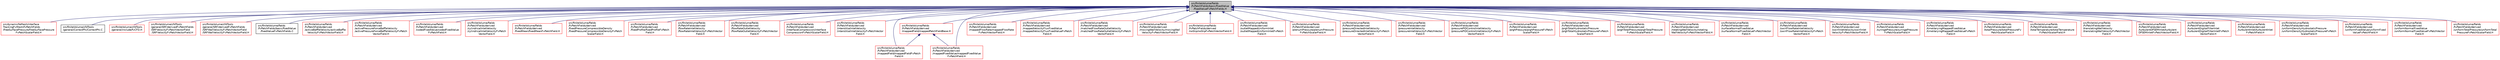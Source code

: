 digraph "src/finiteVolume/fields/fvPatchFields/basic/fixedValue/fixedValueFvPatchFields.H"
{
  bgcolor="transparent";
  edge [fontname="Helvetica",fontsize="10",labelfontname="Helvetica",labelfontsize="10"];
  node [fontname="Helvetica",fontsize="10",shape=record];
  Node1 [label="src/finiteVolume/fields\l/fvPatchFields/basic/fixedValue\l/fixedValueFvPatchFields.H",height=0.2,width=0.4,color="black", fillcolor="grey75", style="filled" fontcolor="black"];
  Node1 -> Node2 [dir="back",color="midnightblue",fontsize="10",style="solid",fontname="Helvetica"];
  Node2 [label="src/dynamicFaMesh/interface\lTrackingFvMesh/fvPatchFields\l/freeSurfacePressure/freeSurfacePressure\lFvPatchScalarField.H",height=0.2,width=0.4,color="red",URL="$freeSurfacePressureFvPatchScalarField_8H.html"];
  Node1 -> Node3 [dir="back",color="midnightblue",fontsize="10",style="solid",fontname="Helvetica"];
  Node3 [label="src/finiteVolume/cfdTools\l/general/CorrectPhi/CorrectPhi.C",height=0.2,width=0.4,color="black",URL="$CorrectPhi_8C.html"];
  Node1 -> Node4 [dir="back",color="midnightblue",fontsize="10",style="solid",fontname="Helvetica"];
  Node4 [label="src/finiteVolume/cfdTools\l/general/include/fvCFD.H",height=0.2,width=0.4,color="red",URL="$fvCFD_8H.html"];
  Node1 -> Node5 [dir="back",color="midnightblue",fontsize="10",style="solid",fontname="Helvetica"];
  Node5 [label="src/finiteVolume/cfdTools\l/general/SRF/derivedFvPatchFields\l/SRFVelocityFvPatchVectorField\l/SRFVelocityFvPatchVectorField.H",height=0.2,width=0.4,color="red",URL="$SRFVelocityFvPatchVectorField_8H.html"];
  Node1 -> Node6 [dir="back",color="midnightblue",fontsize="10",style="solid",fontname="Helvetica"];
  Node6 [label="src/finiteVolume/cfdTools\l/general/SRF/derivedFvPatchFields\l/SRFWallVelocityFvPatchVectorField\l/SRFWallVelocityFvPatchVectorField.H",height=0.2,width=0.4,color="red",URL="$SRFWallVelocityFvPatchVectorField_8H.html"];
  Node1 -> Node7 [dir="back",color="midnightblue",fontsize="10",style="solid",fontname="Helvetica"];
  Node7 [label="src/finiteVolume/fields\l/fvPatchFields/basic/fixedValue\l/fixedValueFvPatchFields.C",height=0.2,width=0.4,color="black",URL="$fixedValueFvPatchFields_8C.html"];
  Node1 -> Node8 [dir="back",color="midnightblue",fontsize="10",style="solid",fontname="Helvetica"];
  Node8 [label="src/finiteVolume/fields\l/fvPatchFields/derived\l/activeBaffleVelocity/activeBaffle\lVelocityFvPatchVectorField.H",height=0.2,width=0.4,color="red",URL="$activeBaffleVelocityFvPatchVectorField_8H.html"];
  Node1 -> Node9 [dir="back",color="midnightblue",fontsize="10",style="solid",fontname="Helvetica"];
  Node9 [label="src/finiteVolume/fields\l/fvPatchFields/derived\l/activePressureForceBaffleVelocity\l/activePressureForceBaffleVelocityFvPatch\lVectorField.H",height=0.2,width=0.4,color="red",URL="$activePressureForceBaffleVelocityFvPatchVectorField_8H.html"];
  Node1 -> Node10 [dir="back",color="midnightblue",fontsize="10",style="solid",fontname="Helvetica"];
  Node10 [label="src/finiteVolume/fields\l/fvPatchFields/derived\l/codedFixedValue/codedFixedValue\lFvPatchField.H",height=0.2,width=0.4,color="red",URL="$codedFixedValueFvPatchField_8H.html"];
  Node1 -> Node11 [dir="back",color="midnightblue",fontsize="10",style="solid",fontname="Helvetica"];
  Node11 [label="src/finiteVolume/fields\l/fvPatchFields/derived\l/cylindricalInletVelocity\l/cylindricalInletVelocityFvPatch\lVectorField.H",height=0.2,width=0.4,color="red",URL="$cylindricalInletVelocityFvPatchVectorField_8H.html"];
  Node1 -> Node12 [dir="back",color="midnightblue",fontsize="10",style="solid",fontname="Helvetica"];
  Node12 [label="src/finiteVolume/fields\l/fvPatchFields/derived\l/fixedMean/fixedMeanFvPatchField.H",height=0.2,width=0.4,color="red",URL="$fixedMeanFvPatchField_8H.html"];
  Node1 -> Node13 [dir="back",color="midnightblue",fontsize="10",style="solid",fontname="Helvetica"];
  Node13 [label="src/finiteVolume/fields\l/fvPatchFields/derived\l/fixedPressureCompressibleDensity\l/fixedPressureCompressibleDensityFvPatch\lScalarField.H",height=0.2,width=0.4,color="red",URL="$fixedPressureCompressibleDensityFvPatchScalarField_8H.html"];
  Node1 -> Node14 [dir="back",color="midnightblue",fontsize="10",style="solid",fontname="Helvetica"];
  Node14 [label="src/finiteVolume/fields\l/fvPatchFields/derived\l/fixedProfile/fixedProfileFvPatch\lField.H",height=0.2,width=0.4,color="red",URL="$fixedProfileFvPatchField_8H.html"];
  Node1 -> Node15 [dir="back",color="midnightblue",fontsize="10",style="solid",fontname="Helvetica"];
  Node15 [label="src/finiteVolume/fields\l/fvPatchFields/derived\l/flowRateInletVelocity\l/flowRateInletVelocityFvPatchVector\lField.H",height=0.2,width=0.4,color="red",URL="$flowRateInletVelocityFvPatchVectorField_8H.html"];
  Node1 -> Node16 [dir="back",color="midnightblue",fontsize="10",style="solid",fontname="Helvetica"];
  Node16 [label="src/finiteVolume/fields\l/fvPatchFields/derived\l/flowRateOutletVelocity\l/flowRateOutletVelocityFvPatchVector\lField.H",height=0.2,width=0.4,color="red",URL="$flowRateOutletVelocityFvPatchVectorField_8H.html"];
  Node1 -> Node17 [dir="back",color="midnightblue",fontsize="10",style="solid",fontname="Helvetica"];
  Node17 [label="src/finiteVolume/fields\l/fvPatchFields/derived\l/interfaceCompression/interface\lCompressionFvPatchScalarField.H",height=0.2,width=0.4,color="red",URL="$interfaceCompressionFvPatchScalarField_8H.html"];
  Node1 -> Node18 [dir="back",color="midnightblue",fontsize="10",style="solid",fontname="Helvetica"];
  Node18 [label="src/finiteVolume/fields\l/fvPatchFields/derived\l/interstitialInletVelocity\l/interstitialInletVelocityFvPatchVector\lField.H",height=0.2,width=0.4,color="red",URL="$interstitialInletVelocityFvPatchVectorField_8H.html"];
  Node1 -> Node19 [dir="back",color="midnightblue",fontsize="10",style="solid",fontname="Helvetica"];
  Node19 [label="src/finiteVolume/fields\l/fvPatchFields/derived\l/mappedField/mappedPatchFieldBase.H",height=0.2,width=0.4,color="red",URL="$mappedPatchFieldBase_8H.html"];
  Node19 -> Node20 [dir="back",color="midnightblue",fontsize="10",style="solid",fontname="Helvetica"];
  Node20 [label="src/finiteVolume/fields\l/fvPatchFields/derived\l/mappedField/mappedFieldFvPatch\lField.H",height=0.2,width=0.4,color="red",URL="$mappedFieldFvPatchField_8H.html"];
  Node19 -> Node21 [dir="back",color="midnightblue",fontsize="10",style="solid",fontname="Helvetica"];
  Node21 [label="src/finiteVolume/fields\l/fvPatchFields/derived\l/mappedFixedValue/mappedFixedValue\lFvPatchField.H",height=0.2,width=0.4,color="red",URL="$mappedFixedValueFvPatchField_8H.html"];
  Node1 -> Node20 [dir="back",color="midnightblue",fontsize="10",style="solid",fontname="Helvetica"];
  Node1 -> Node21 [dir="back",color="midnightblue",fontsize="10",style="solid",fontname="Helvetica"];
  Node1 -> Node22 [dir="back",color="midnightblue",fontsize="10",style="solid",fontname="Helvetica"];
  Node22 [label="src/finiteVolume/fields\l/fvPatchFields/derived\l/mappedFlowRate/mappedFlowRate\lFvPatchVectorField.H",height=0.2,width=0.4,color="red",URL="$mappedFlowRateFvPatchVectorField_8H.html"];
  Node1 -> Node23 [dir="back",color="midnightblue",fontsize="10",style="solid",fontname="Helvetica"];
  Node23 [label="src/finiteVolume/fields\l/fvPatchFields/derived\l/mappedVelocityFluxFixedValue\l/mappedVelocityFluxFixedValueFvPatch\lField.H",height=0.2,width=0.4,color="red",URL="$mappedVelocityFluxFixedValueFvPatchField_8H.html"];
  Node1 -> Node24 [dir="back",color="midnightblue",fontsize="10",style="solid",fontname="Helvetica"];
  Node24 [label="src/finiteVolume/fields\l/fvPatchFields/derived\l/matchedFlowRateOutletVelocity\l/matchedFlowRateOutletVelocityFvPatch\lVectorField.H",height=0.2,width=0.4,color="red",URL="$matchedFlowRateOutletVelocityFvPatchVectorField_8H.html"];
  Node1 -> Node25 [dir="back",color="midnightblue",fontsize="10",style="solid",fontname="Helvetica"];
  Node25 [label="src/finiteVolume/fields\l/fvPatchFields/derived\l/movingWallVelocity/movingWall\lVelocityFvPatchVectorField.H",height=0.2,width=0.4,color="red",URL="$movingWallVelocityFvPatchVectorField_8H.html"];
  Node1 -> Node26 [dir="back",color="midnightblue",fontsize="10",style="solid",fontname="Helvetica"];
  Node26 [label="src/finiteVolume/fields\l/fvPatchFields/derived\l/noSlip/noSlipFvPatchVectorField.H",height=0.2,width=0.4,color="red",URL="$noSlipFvPatchVectorField_8H.html"];
  Node1 -> Node27 [dir="back",color="midnightblue",fontsize="10",style="solid",fontname="Helvetica"];
  Node27 [label="src/finiteVolume/fields\l/fvPatchFields/derived\l/outletMappedUniformInlet\l/outletMappedUniformInletFvPatch\lField.H",height=0.2,width=0.4,color="red",URL="$outletMappedUniformInletFvPatchField_8H.html"];
  Node1 -> Node28 [dir="back",color="midnightblue",fontsize="10",style="solid",fontname="Helvetica"];
  Node28 [label="src/finiteVolume/fields\l/fvPatchFields/derived\l/plenumPressure/plenumPressure\lFvPatchScalarField.H",height=0.2,width=0.4,color="red",URL="$plenumPressureFvPatchScalarField_8H.html"];
  Node1 -> Node29 [dir="back",color="midnightblue",fontsize="10",style="solid",fontname="Helvetica"];
  Node29 [label="src/finiteVolume/fields\l/fvPatchFields/derived\l/pressureDirectedInletVelocity\l/pressureDirectedInletVelocityFvPatch\lVectorField.H",height=0.2,width=0.4,color="red",URL="$pressureDirectedInletVelocityFvPatchVectorField_8H.html"];
  Node1 -> Node30 [dir="back",color="midnightblue",fontsize="10",style="solid",fontname="Helvetica"];
  Node30 [label="src/finiteVolume/fields\l/fvPatchFields/derived\l/pressureInletVelocity\l/pressureInletVelocityFvPatchVector\lField.H",height=0.2,width=0.4,color="red",URL="$pressureInletVelocityFvPatchVectorField_8H.html"];
  Node1 -> Node31 [dir="back",color="midnightblue",fontsize="10",style="solid",fontname="Helvetica"];
  Node31 [label="src/finiteVolume/fields\l/fvPatchFields/derived\l/pressurePIDControlInletVelocity\l/pressurePIDControlInletVelocityFvPatch\lVectorField.H",height=0.2,width=0.4,color="red",URL="$pressurePIDControlInletVelocityFvPatchVectorField_8H.html"];
  Node1 -> Node32 [dir="back",color="midnightblue",fontsize="10",style="solid",fontname="Helvetica"];
  Node32 [label="src/finiteVolume/fields\l/fvPatchFields/derived\l/prghPressure/prghPressureFvPatch\lScalarField.H",height=0.2,width=0.4,color="red",URL="$prghPressureFvPatchScalarField_8H.html"];
  Node1 -> Node33 [dir="back",color="midnightblue",fontsize="10",style="solid",fontname="Helvetica"];
  Node33 [label="src/finiteVolume/fields\l/fvPatchFields/derived\l/prghTotalHydrostaticPressure\l/prghTotalHydrostaticPressureFvPatch\lScalarField.H",height=0.2,width=0.4,color="red",URL="$prghTotalHydrostaticPressureFvPatchScalarField_8H.html"];
  Node1 -> Node34 [dir="back",color="midnightblue",fontsize="10",style="solid",fontname="Helvetica"];
  Node34 [label="src/finiteVolume/fields\l/fvPatchFields/derived\l/prghTotalPressure/prghTotalPressure\lFvPatchScalarField.H",height=0.2,width=0.4,color="red",URL="$prghTotalPressureFvPatchScalarField_8H.html"];
  Node1 -> Node35 [dir="back",color="midnightblue",fontsize="10",style="solid",fontname="Helvetica"];
  Node35 [label="src/finiteVolume/fields\l/fvPatchFields/derived\l/rotatingWallVelocity/rotating\lWallVelocityFvPatchVectorField.H",height=0.2,width=0.4,color="red",URL="$rotatingWallVelocityFvPatchVectorField_8H.html"];
  Node1 -> Node36 [dir="back",color="midnightblue",fontsize="10",style="solid",fontname="Helvetica"];
  Node36 [label="src/finiteVolume/fields\l/fvPatchFields/derived\l/surfaceNormalFixedValue\l/surfaceNormalFixedValueFvPatchVector\lField.H",height=0.2,width=0.4,color="red",URL="$surfaceNormalFixedValueFvPatchVectorField_8H.html"];
  Node1 -> Node37 [dir="back",color="midnightblue",fontsize="10",style="solid",fontname="Helvetica"];
  Node37 [label="src/finiteVolume/fields\l/fvPatchFields/derived\l/swirlFlowRateInletVelocity\l/swirlFlowRateInletVelocityFvPatch\lVectorField.H",height=0.2,width=0.4,color="red",URL="$swirlFlowRateInletVelocityFvPatchVectorField_8H.html"];
  Node1 -> Node38 [dir="back",color="midnightblue",fontsize="10",style="solid",fontname="Helvetica"];
  Node38 [label="src/finiteVolume/fields\l/fvPatchFields/derived\l/swirlInletVelocity/swirlInlet\lVelocityFvPatchVectorField.H",height=0.2,width=0.4,color="red",URL="$swirlInletVelocityFvPatchVectorField_8H.html"];
  Node1 -> Node39 [dir="back",color="midnightblue",fontsize="10",style="solid",fontname="Helvetica"];
  Node39 [label="src/finiteVolume/fields\l/fvPatchFields/derived\l/syringePressure/syringePressure\lFvPatchScalarField.H",height=0.2,width=0.4,color="red",URL="$syringePressureFvPatchScalarField_8H.html"];
  Node1 -> Node40 [dir="back",color="midnightblue",fontsize="10",style="solid",fontname="Helvetica"];
  Node40 [label="src/finiteVolume/fields\l/fvPatchFields/derived\l/timeVaryingMappedFixedValue\l/timeVaryingMappedFixedValueFvPatch\lField.H",height=0.2,width=0.4,color="red",URL="$timeVaryingMappedFixedValueFvPatchField_8H.html"];
  Node1 -> Node41 [dir="back",color="midnightblue",fontsize="10",style="solid",fontname="Helvetica"];
  Node41 [label="src/finiteVolume/fields\l/fvPatchFields/derived\l/totalPressure/totalPressureFv\lPatchScalarField.H",height=0.2,width=0.4,color="red",URL="$totalPressureFvPatchScalarField_8H.html"];
  Node1 -> Node42 [dir="back",color="midnightblue",fontsize="10",style="solid",fontname="Helvetica"];
  Node42 [label="src/finiteVolume/fields\l/fvPatchFields/derived\l/totalTemperature/totalTemperature\lFvPatchScalarField.H",height=0.2,width=0.4,color="red",URL="$totalTemperatureFvPatchScalarField_8H.html"];
  Node1 -> Node43 [dir="back",color="midnightblue",fontsize="10",style="solid",fontname="Helvetica"];
  Node43 [label="src/finiteVolume/fields\l/fvPatchFields/derived\l/translatingWallVelocity\l/translatingWallVelocityFvPatchVector\lField.H",height=0.2,width=0.4,color="red",URL="$translatingWallVelocityFvPatchVectorField_8H.html"];
  Node1 -> Node44 [dir="back",color="midnightblue",fontsize="10",style="solid",fontname="Helvetica"];
  Node44 [label="src/finiteVolume/fields\l/fvPatchFields/derived\l/turbulentDFSEMInlet/turbulent\lDFSEMInletFvPatchVectorField.H",height=0.2,width=0.4,color="red",URL="$turbulentDFSEMInletFvPatchVectorField_8H.html"];
  Node1 -> Node45 [dir="back",color="midnightblue",fontsize="10",style="solid",fontname="Helvetica"];
  Node45 [label="src/finiteVolume/fields\l/fvPatchFields/derived\l/turbulentDigitalFilterInlet\l/turbulentDigitalFilterInletFvPatch\lVectorField.H",height=0.2,width=0.4,color="red",URL="$turbulentDigitalFilterInletFvPatchVectorField_8H.html"];
  Node1 -> Node46 [dir="back",color="midnightblue",fontsize="10",style="solid",fontname="Helvetica"];
  Node46 [label="src/finiteVolume/fields\l/fvPatchFields/derived\l/turbulentInlet/turbulentInlet\lFvPatchField.H",height=0.2,width=0.4,color="red",URL="$turbulentInletFvPatchField_8H.html"];
  Node1 -> Node47 [dir="back",color="midnightblue",fontsize="10",style="solid",fontname="Helvetica"];
  Node47 [label="src/finiteVolume/fields\l/fvPatchFields/derived\l/uniformDensityHydrostaticPressure\l/uniformDensityHydrostaticPressureFvPatch\lScalarField.H",height=0.2,width=0.4,color="red",URL="$uniformDensityHydrostaticPressureFvPatchScalarField_8H.html"];
  Node1 -> Node48 [dir="back",color="midnightblue",fontsize="10",style="solid",fontname="Helvetica"];
  Node48 [label="src/finiteVolume/fields\l/fvPatchFields/derived\l/uniformFixedValue/uniformFixed\lValueFvPatchField.H",height=0.2,width=0.4,color="red",URL="$uniformFixedValueFvPatchField_8H.html"];
  Node1 -> Node49 [dir="back",color="midnightblue",fontsize="10",style="solid",fontname="Helvetica"];
  Node49 [label="src/finiteVolume/fields\l/fvPatchFields/derived\l/uniformNormalFixedValue\l/uniformNormalFixedValueFvPatchVector\lField.H",height=0.2,width=0.4,color="red",URL="$uniformNormalFixedValueFvPatchVectorField_8H.html"];
  Node1 -> Node50 [dir="back",color="midnightblue",fontsize="10",style="solid",fontname="Helvetica"];
  Node50 [label="src/finiteVolume/fields\l/fvPatchFields/derived\l/uniformTotalPressure/uniformTotal\lPressureFvPatchScalarField.H",height=0.2,width=0.4,color="red",URL="$uniformTotalPressureFvPatchScalarField_8H.html"];
}
